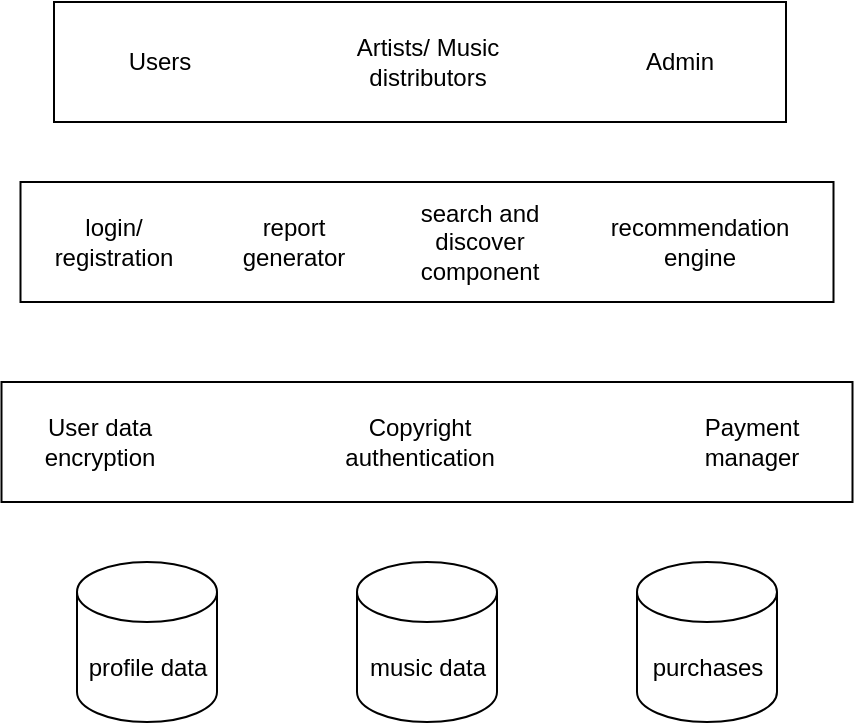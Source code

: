 <mxfile version="21.6.8" type="github">
  <diagram name="Page-1" id="2MfmUbxcLfMK1NjeN6Jw">
    <mxGraphModel dx="1358" dy="603" grid="1" gridSize="10" guides="1" tooltips="1" connect="1" arrows="1" fold="1" page="1" pageScale="1" pageWidth="827" pageHeight="1169" math="0" shadow="0">
      <root>
        <mxCell id="0" />
        <mxCell id="1" parent="0" />
        <mxCell id="7TI13dxoVBn9YQDUtoPk-1" value="" style="rounded=0;whiteSpace=wrap;html=1;" vertex="1" parent="1">
          <mxGeometry x="231" y="150" width="366" height="60" as="geometry" />
        </mxCell>
        <mxCell id="7TI13dxoVBn9YQDUtoPk-2" value="Users" style="text;html=1;strokeColor=none;fillColor=none;align=center;verticalAlign=middle;whiteSpace=wrap;rounded=0;" vertex="1" parent="1">
          <mxGeometry x="254" y="165" width="60" height="30" as="geometry" />
        </mxCell>
        <mxCell id="7TI13dxoVBn9YQDUtoPk-4" value="Artists/ Music distributors" style="text;html=1;strokeColor=none;fillColor=none;align=center;verticalAlign=middle;whiteSpace=wrap;rounded=0;" vertex="1" parent="1">
          <mxGeometry x="367.5" y="165" width="100" height="30" as="geometry" />
        </mxCell>
        <mxCell id="7TI13dxoVBn9YQDUtoPk-5" value="Admin" style="text;html=1;strokeColor=none;fillColor=none;align=center;verticalAlign=middle;whiteSpace=wrap;rounded=0;" vertex="1" parent="1">
          <mxGeometry x="514" y="165" width="60" height="30" as="geometry" />
        </mxCell>
        <mxCell id="7TI13dxoVBn9YQDUtoPk-6" value="profile data" style="shape=cylinder3;whiteSpace=wrap;html=1;boundedLbl=1;backgroundOutline=1;size=15;" vertex="1" parent="1">
          <mxGeometry x="242.5" y="430" width="70" height="80" as="geometry" />
        </mxCell>
        <mxCell id="7TI13dxoVBn9YQDUtoPk-7" value="music data" style="shape=cylinder3;whiteSpace=wrap;html=1;boundedLbl=1;backgroundOutline=1;size=15;" vertex="1" parent="1">
          <mxGeometry x="382.5" y="430" width="70" height="80" as="geometry" />
        </mxCell>
        <mxCell id="7TI13dxoVBn9YQDUtoPk-8" value="purchases" style="shape=cylinder3;whiteSpace=wrap;html=1;boundedLbl=1;backgroundOutline=1;size=15;" vertex="1" parent="1">
          <mxGeometry x="522.5" y="430" width="70" height="80" as="geometry" />
        </mxCell>
        <mxCell id="7TI13dxoVBn9YQDUtoPk-9" value="" style="rounded=0;whiteSpace=wrap;html=1;" vertex="1" parent="1">
          <mxGeometry x="214.25" y="240" width="406.5" height="60" as="geometry" />
        </mxCell>
        <mxCell id="7TI13dxoVBn9YQDUtoPk-10" value="login/ registration" style="text;html=1;strokeColor=none;fillColor=none;align=center;verticalAlign=middle;whiteSpace=wrap;rounded=0;" vertex="1" parent="1">
          <mxGeometry x="231" y="255" width="60" height="30" as="geometry" />
        </mxCell>
        <mxCell id="7TI13dxoVBn9YQDUtoPk-15" value="streaming engine (songs/playlists/albums)" style="text;html=1;strokeColor=none;fillColor=none;align=center;verticalAlign=middle;whiteSpace=wrap;rounded=0;" vertex="1" parent="1">
          <mxGeometry x="252.5" y="340" width="60" height="30" as="geometry" />
        </mxCell>
        <mxCell id="7TI13dxoVBn9YQDUtoPk-17" value="" style="rounded=0;whiteSpace=wrap;html=1;" vertex="1" parent="1">
          <mxGeometry x="204.75" y="340" width="425.5" height="60" as="geometry" />
        </mxCell>
        <mxCell id="7TI13dxoVBn9YQDUtoPk-18" value="User data encryption" style="text;html=1;strokeColor=none;fillColor=none;align=center;verticalAlign=middle;whiteSpace=wrap;rounded=0;" vertex="1" parent="1">
          <mxGeometry x="224.25" y="355" width="60" height="30" as="geometry" />
        </mxCell>
        <mxCell id="7TI13dxoVBn9YQDUtoPk-19" value="Payment manager" style="text;html=1;strokeColor=none;fillColor=none;align=center;verticalAlign=middle;whiteSpace=wrap;rounded=0;" vertex="1" parent="1">
          <mxGeometry x="550.25" y="355" width="60" height="30" as="geometry" />
        </mxCell>
        <mxCell id="7TI13dxoVBn9YQDUtoPk-23" value="report generator" style="text;html=1;strokeColor=none;fillColor=none;align=center;verticalAlign=middle;whiteSpace=wrap;rounded=0;" vertex="1" parent="1">
          <mxGeometry x="321" y="255" width="60" height="30" as="geometry" />
        </mxCell>
        <mxCell id="7TI13dxoVBn9YQDUtoPk-28" value="recommendation engine" style="text;html=1;strokeColor=none;fillColor=none;align=center;verticalAlign=middle;whiteSpace=wrap;rounded=0;" vertex="1" parent="1">
          <mxGeometry x="524" y="255" width="60" height="30" as="geometry" />
        </mxCell>
        <mxCell id="7TI13dxoVBn9YQDUtoPk-29" value="search and discover component" style="text;html=1;strokeColor=none;fillColor=none;align=center;verticalAlign=middle;whiteSpace=wrap;rounded=0;" vertex="1" parent="1">
          <mxGeometry x="390" y="255" width="107.75" height="30" as="geometry" />
        </mxCell>
        <mxCell id="7TI13dxoVBn9YQDUtoPk-33" value="Copyright authentication" style="text;html=1;strokeColor=none;fillColor=none;align=center;verticalAlign=middle;whiteSpace=wrap;rounded=0;" vertex="1" parent="1">
          <mxGeometry x="384" y="355" width="60" height="30" as="geometry" />
        </mxCell>
      </root>
    </mxGraphModel>
  </diagram>
</mxfile>
